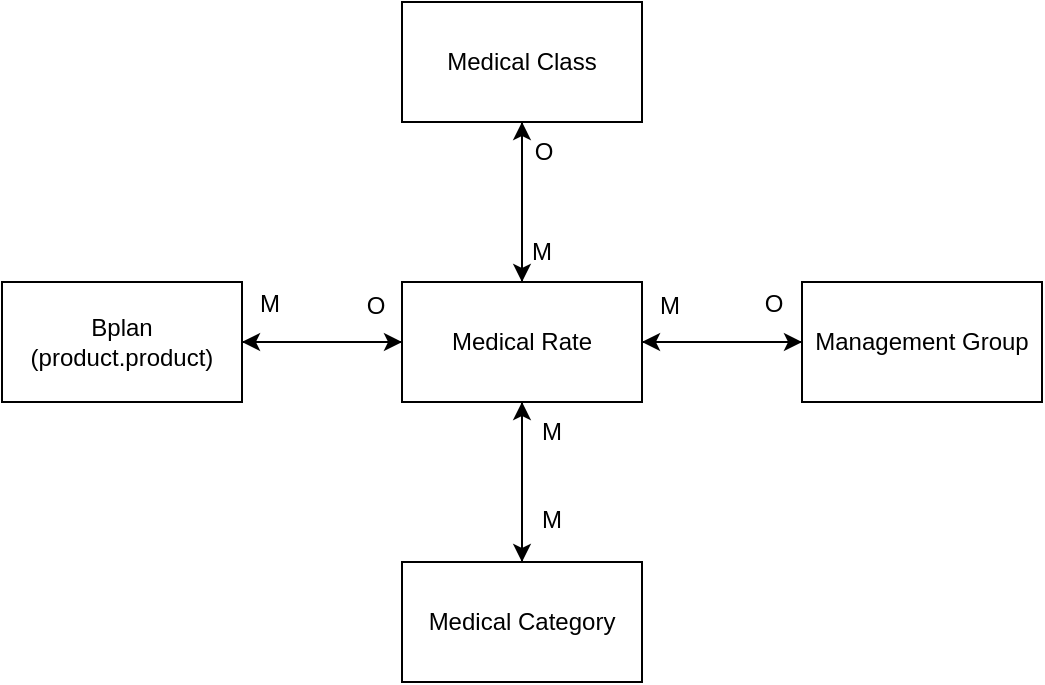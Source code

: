 <mxfile version="21.5.0" type="github">
  <diagram id="R2lEEEUBdFMjLlhIrx00" name="Page-1">
    <mxGraphModel dx="412" dy="573" grid="1" gridSize="10" guides="1" tooltips="1" connect="1" arrows="1" fold="1" page="1" pageScale="1" pageWidth="850" pageHeight="1100" math="0" shadow="0" extFonts="Permanent Marker^https://fonts.googleapis.com/css?family=Permanent+Marker">
      <root>
        <mxCell id="0" />
        <mxCell id="1" parent="0" />
        <mxCell id="6aJ_woeiXj7KVQJrhbrG-3" value="" style="edgeStyle=orthogonalEdgeStyle;rounded=0;orthogonalLoop=1;jettySize=auto;html=1;" edge="1" parent="1" source="6aJ_woeiXj7KVQJrhbrG-1" target="6aJ_woeiXj7KVQJrhbrG-2">
          <mxGeometry relative="1" as="geometry" />
        </mxCell>
        <mxCell id="6aJ_woeiXj7KVQJrhbrG-1" value="Bplan (product.product)" style="rounded=0;whiteSpace=wrap;html=1;" vertex="1" parent="1">
          <mxGeometry x="80" y="190" width="120" height="60" as="geometry" />
        </mxCell>
        <mxCell id="6aJ_woeiXj7KVQJrhbrG-5" value="" style="edgeStyle=orthogonalEdgeStyle;rounded=0;orthogonalLoop=1;jettySize=auto;html=1;" edge="1" parent="1" source="6aJ_woeiXj7KVQJrhbrG-2" target="6aJ_woeiXj7KVQJrhbrG-4">
          <mxGeometry relative="1" as="geometry" />
        </mxCell>
        <mxCell id="6aJ_woeiXj7KVQJrhbrG-6" style="edgeStyle=orthogonalEdgeStyle;rounded=0;orthogonalLoop=1;jettySize=auto;html=1;entryX=1;entryY=0.5;entryDx=0;entryDy=0;" edge="1" parent="1" source="6aJ_woeiXj7KVQJrhbrG-2" target="6aJ_woeiXj7KVQJrhbrG-1">
          <mxGeometry relative="1" as="geometry" />
        </mxCell>
        <mxCell id="6aJ_woeiXj7KVQJrhbrG-14" value="" style="edgeStyle=orthogonalEdgeStyle;rounded=0;orthogonalLoop=1;jettySize=auto;html=1;" edge="1" parent="1" source="6aJ_woeiXj7KVQJrhbrG-2" target="6aJ_woeiXj7KVQJrhbrG-13">
          <mxGeometry relative="1" as="geometry" />
        </mxCell>
        <mxCell id="6aJ_woeiXj7KVQJrhbrG-16" value="" style="edgeStyle=orthogonalEdgeStyle;rounded=0;orthogonalLoop=1;jettySize=auto;html=1;" edge="1" parent="1" source="6aJ_woeiXj7KVQJrhbrG-2" target="6aJ_woeiXj7KVQJrhbrG-15">
          <mxGeometry relative="1" as="geometry" />
        </mxCell>
        <mxCell id="6aJ_woeiXj7KVQJrhbrG-2" value="Medical Rate" style="rounded=0;whiteSpace=wrap;html=1;" vertex="1" parent="1">
          <mxGeometry x="280" y="190" width="120" height="60" as="geometry" />
        </mxCell>
        <mxCell id="6aJ_woeiXj7KVQJrhbrG-7" style="edgeStyle=orthogonalEdgeStyle;rounded=0;orthogonalLoop=1;jettySize=auto;html=1;entryX=0.5;entryY=1;entryDx=0;entryDy=0;" edge="1" parent="1" source="6aJ_woeiXj7KVQJrhbrG-4" target="6aJ_woeiXj7KVQJrhbrG-2">
          <mxGeometry relative="1" as="geometry" />
        </mxCell>
        <mxCell id="6aJ_woeiXj7KVQJrhbrG-4" value="Medical Category" style="rounded=0;whiteSpace=wrap;html=1;" vertex="1" parent="1">
          <mxGeometry x="280" y="330" width="120" height="60" as="geometry" />
        </mxCell>
        <mxCell id="6aJ_woeiXj7KVQJrhbrG-8" value="M" style="text;html=1;strokeColor=none;fillColor=none;align=center;verticalAlign=middle;whiteSpace=wrap;rounded=0;" vertex="1" parent="1">
          <mxGeometry x="184" y="186" width="60" height="30" as="geometry" />
        </mxCell>
        <mxCell id="6aJ_woeiXj7KVQJrhbrG-9" value="O" style="text;html=1;strokeColor=none;fillColor=none;align=center;verticalAlign=middle;whiteSpace=wrap;rounded=0;" vertex="1" parent="1">
          <mxGeometry x="237" y="187" width="60" height="30" as="geometry" />
        </mxCell>
        <mxCell id="6aJ_woeiXj7KVQJrhbrG-10" value="M" style="text;html=1;strokeColor=none;fillColor=none;align=center;verticalAlign=middle;whiteSpace=wrap;rounded=0;" vertex="1" parent="1">
          <mxGeometry x="325" y="250" width="60" height="30" as="geometry" />
        </mxCell>
        <mxCell id="6aJ_woeiXj7KVQJrhbrG-11" value="M" style="text;html=1;strokeColor=none;fillColor=none;align=center;verticalAlign=middle;whiteSpace=wrap;rounded=0;" vertex="1" parent="1">
          <mxGeometry x="325" y="294" width="60" height="30" as="geometry" />
        </mxCell>
        <mxCell id="6aJ_woeiXj7KVQJrhbrG-18" style="edgeStyle=orthogonalEdgeStyle;rounded=0;orthogonalLoop=1;jettySize=auto;html=1;" edge="1" parent="1" source="6aJ_woeiXj7KVQJrhbrG-13">
          <mxGeometry relative="1" as="geometry">
            <mxPoint x="400" y="220" as="targetPoint" />
          </mxGeometry>
        </mxCell>
        <mxCell id="6aJ_woeiXj7KVQJrhbrG-13" value="Management Group" style="rounded=0;whiteSpace=wrap;html=1;" vertex="1" parent="1">
          <mxGeometry x="480" y="190" width="120" height="60" as="geometry" />
        </mxCell>
        <mxCell id="6aJ_woeiXj7KVQJrhbrG-17" style="edgeStyle=orthogonalEdgeStyle;rounded=0;orthogonalLoop=1;jettySize=auto;html=1;entryX=0.5;entryY=0;entryDx=0;entryDy=0;" edge="1" parent="1" source="6aJ_woeiXj7KVQJrhbrG-15" target="6aJ_woeiXj7KVQJrhbrG-2">
          <mxGeometry relative="1" as="geometry" />
        </mxCell>
        <mxCell id="6aJ_woeiXj7KVQJrhbrG-15" value="Medical Class" style="rounded=0;whiteSpace=wrap;html=1;" vertex="1" parent="1">
          <mxGeometry x="280" y="50" width="120" height="60" as="geometry" />
        </mxCell>
        <mxCell id="6aJ_woeiXj7KVQJrhbrG-19" value="M" style="text;html=1;strokeColor=none;fillColor=none;align=center;verticalAlign=middle;whiteSpace=wrap;rounded=0;" vertex="1" parent="1">
          <mxGeometry x="320" y="160" width="60" height="30" as="geometry" />
        </mxCell>
        <mxCell id="6aJ_woeiXj7KVQJrhbrG-20" value="O" style="text;html=1;strokeColor=none;fillColor=none;align=center;verticalAlign=middle;whiteSpace=wrap;rounded=0;" vertex="1" parent="1">
          <mxGeometry x="321" y="110" width="60" height="30" as="geometry" />
        </mxCell>
        <mxCell id="6aJ_woeiXj7KVQJrhbrG-21" value="M" style="text;html=1;strokeColor=none;fillColor=none;align=center;verticalAlign=middle;whiteSpace=wrap;rounded=0;" vertex="1" parent="1">
          <mxGeometry x="384" y="187" width="60" height="30" as="geometry" />
        </mxCell>
        <mxCell id="6aJ_woeiXj7KVQJrhbrG-22" value="O" style="text;html=1;strokeColor=none;fillColor=none;align=center;verticalAlign=middle;whiteSpace=wrap;rounded=0;" vertex="1" parent="1">
          <mxGeometry x="436" y="186" width="60" height="30" as="geometry" />
        </mxCell>
      </root>
    </mxGraphModel>
  </diagram>
</mxfile>
